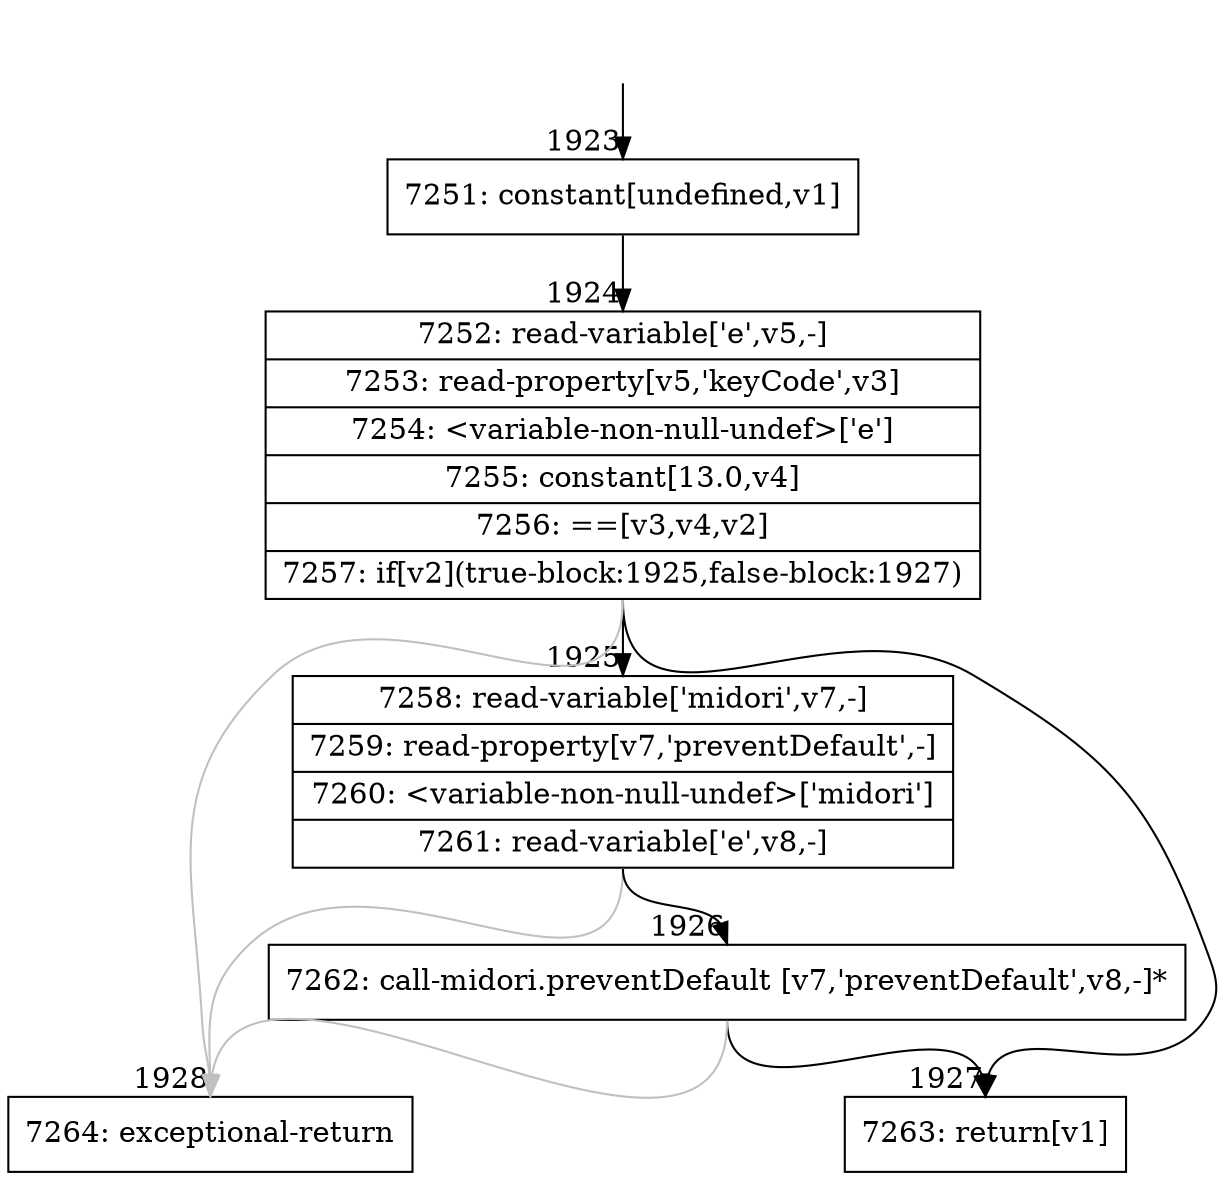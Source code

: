 digraph {
rankdir="TD"
BB_entry108[shape=none,label=""];
BB_entry108 -> BB1923 [tailport=s, headport=n, headlabel="    1923"]
BB1923 [shape=record label="{7251: constant[undefined,v1]}" ] 
BB1923 -> BB1924 [tailport=s, headport=n, headlabel="      1924"]
BB1924 [shape=record label="{7252: read-variable['e',v5,-]|7253: read-property[v5,'keyCode',v3]|7254: \<variable-non-null-undef\>['e']|7255: constant[13.0,v4]|7256: ==[v3,v4,v2]|7257: if[v2](true-block:1925,false-block:1927)}" ] 
BB1924 -> BB1925 [tailport=s, headport=n, headlabel="      1925"]
BB1924 -> BB1927 [tailport=s, headport=n, headlabel="      1927"]
BB1924 -> BB1928 [tailport=s, headport=n, color=gray, headlabel="      1928"]
BB1925 [shape=record label="{7258: read-variable['midori',v7,-]|7259: read-property[v7,'preventDefault',-]|7260: \<variable-non-null-undef\>['midori']|7261: read-variable['e',v8,-]}" ] 
BB1925 -> BB1926 [tailport=s, headport=n, headlabel="      1926"]
BB1925 -> BB1928 [tailport=s, headport=n, color=gray]
BB1926 [shape=record label="{7262: call-midori.preventDefault [v7,'preventDefault',v8,-]*}" ] 
BB1926 -> BB1927 [tailport=s, headport=n]
BB1926 -> BB1928 [tailport=s, headport=n, color=gray]
BB1927 [shape=record label="{7263: return[v1]}" ] 
BB1928 [shape=record label="{7264: exceptional-return}" ] 
//#$~ 1432
}

